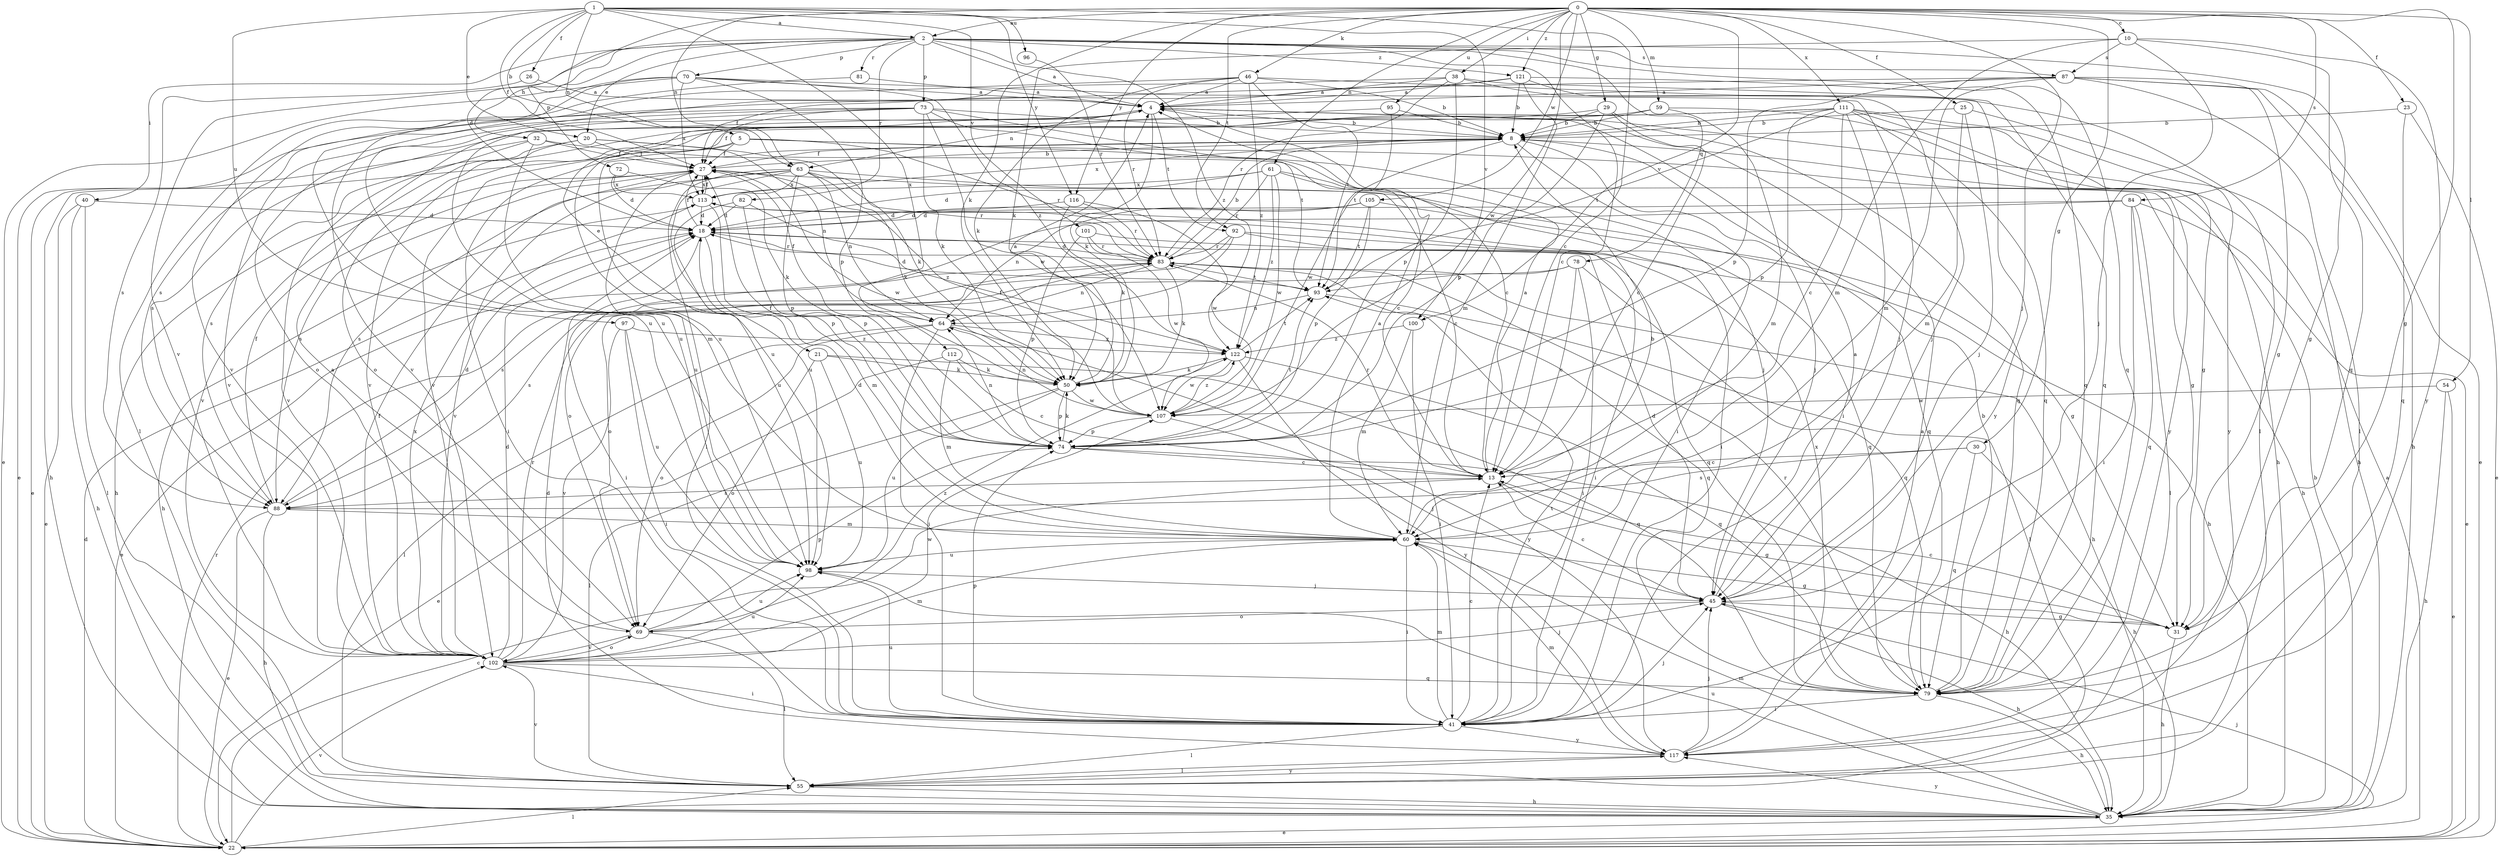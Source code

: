 strict digraph  {
0;
1;
2;
4;
5;
8;
10;
13;
18;
20;
21;
22;
23;
25;
26;
27;
29;
30;
31;
32;
35;
38;
40;
41;
45;
46;
50;
54;
55;
59;
60;
61;
63;
64;
69;
70;
72;
73;
74;
78;
79;
81;
82;
83;
84;
87;
88;
92;
93;
95;
96;
97;
98;
100;
101;
102;
105;
107;
111;
112;
113;
116;
117;
121;
122;
0 -> 2  [label=a];
0 -> 10  [label=c];
0 -> 18  [label=d];
0 -> 23  [label=f];
0 -> 25  [label=f];
0 -> 29  [label=g];
0 -> 30  [label=g];
0 -> 31  [label=g];
0 -> 38  [label=i];
0 -> 45  [label=j];
0 -> 46  [label=k];
0 -> 50  [label=k];
0 -> 54  [label=l];
0 -> 59  [label=m];
0 -> 61  [label=n];
0 -> 63  [label=n];
0 -> 84  [label=s];
0 -> 92  [label=t];
0 -> 95  [label=u];
0 -> 100  [label=v];
0 -> 105  [label=w];
0 -> 107  [label=w];
0 -> 111  [label=x];
0 -> 116  [label=y];
0 -> 121  [label=z];
1 -> 2  [label=a];
1 -> 5  [label=b];
1 -> 13  [label=c];
1 -> 20  [label=e];
1 -> 26  [label=f];
1 -> 27  [label=f];
1 -> 63  [label=n];
1 -> 96  [label=u];
1 -> 97  [label=u];
1 -> 100  [label=v];
1 -> 101  [label=v];
1 -> 112  [label=x];
1 -> 116  [label=y];
2 -> 4  [label=a];
2 -> 13  [label=c];
2 -> 20  [label=e];
2 -> 31  [label=g];
2 -> 32  [label=h];
2 -> 40  [label=i];
2 -> 70  [label=p];
2 -> 72  [label=p];
2 -> 73  [label=p];
2 -> 78  [label=q];
2 -> 79  [label=q];
2 -> 81  [label=r];
2 -> 82  [label=r];
2 -> 87  [label=s];
2 -> 102  [label=v];
2 -> 121  [label=z];
2 -> 122  [label=z];
4 -> 8  [label=b];
4 -> 21  [label=e];
4 -> 50  [label=k];
4 -> 63  [label=n];
4 -> 69  [label=o];
4 -> 92  [label=t];
5 -> 27  [label=f];
5 -> 31  [label=g];
5 -> 35  [label=h];
5 -> 41  [label=i];
5 -> 45  [label=j];
5 -> 83  [label=r];
8 -> 27  [label=f];
8 -> 41  [label=i];
8 -> 45  [label=j];
8 -> 98  [label=u];
8 -> 107  [label=w];
8 -> 113  [label=x];
10 -> 45  [label=j];
10 -> 50  [label=k];
10 -> 60  [label=m];
10 -> 79  [label=q];
10 -> 87  [label=s];
10 -> 117  [label=y];
13 -> 4  [label=a];
13 -> 31  [label=g];
13 -> 83  [label=r];
13 -> 88  [label=s];
18 -> 27  [label=f];
18 -> 41  [label=i];
18 -> 60  [label=m];
18 -> 83  [label=r];
20 -> 13  [label=c];
20 -> 27  [label=f];
20 -> 64  [label=n];
20 -> 88  [label=s];
20 -> 102  [label=v];
21 -> 50  [label=k];
21 -> 69  [label=o];
21 -> 79  [label=q];
21 -> 98  [label=u];
22 -> 4  [label=a];
22 -> 13  [label=c];
22 -> 18  [label=d];
22 -> 45  [label=j];
22 -> 55  [label=l];
22 -> 83  [label=r];
22 -> 102  [label=v];
23 -> 8  [label=b];
23 -> 22  [label=e];
23 -> 79  [label=q];
25 -> 8  [label=b];
25 -> 45  [label=j];
25 -> 60  [label=m];
25 -> 117  [label=y];
26 -> 4  [label=a];
26 -> 88  [label=s];
27 -> 8  [label=b];
27 -> 35  [label=h];
27 -> 79  [label=q];
27 -> 88  [label=s];
27 -> 98  [label=u];
27 -> 107  [label=w];
27 -> 113  [label=x];
29 -> 8  [label=b];
29 -> 13  [label=c];
29 -> 74  [label=p];
29 -> 79  [label=q];
29 -> 102  [label=v];
30 -> 13  [label=c];
30 -> 35  [label=h];
30 -> 79  [label=q];
30 -> 88  [label=s];
31 -> 13  [label=c];
31 -> 35  [label=h];
32 -> 22  [label=e];
32 -> 27  [label=f];
32 -> 50  [label=k];
32 -> 60  [label=m];
32 -> 102  [label=v];
35 -> 8  [label=b];
35 -> 22  [label=e];
35 -> 60  [label=m];
35 -> 98  [label=u];
35 -> 117  [label=y];
38 -> 4  [label=a];
38 -> 74  [label=p];
38 -> 79  [label=q];
38 -> 83  [label=r];
38 -> 98  [label=u];
38 -> 117  [label=y];
40 -> 18  [label=d];
40 -> 22  [label=e];
40 -> 35  [label=h];
40 -> 55  [label=l];
41 -> 13  [label=c];
41 -> 45  [label=j];
41 -> 55  [label=l];
41 -> 60  [label=m];
41 -> 74  [label=p];
41 -> 93  [label=t];
41 -> 98  [label=u];
41 -> 117  [label=y];
45 -> 4  [label=a];
45 -> 13  [label=c];
45 -> 18  [label=d];
45 -> 31  [label=g];
45 -> 35  [label=h];
45 -> 69  [label=o];
46 -> 4  [label=a];
46 -> 8  [label=b];
46 -> 50  [label=k];
46 -> 55  [label=l];
46 -> 83  [label=r];
46 -> 93  [label=t];
46 -> 102  [label=v];
46 -> 122  [label=z];
50 -> 4  [label=a];
50 -> 55  [label=l];
50 -> 74  [label=p];
50 -> 98  [label=u];
50 -> 107  [label=w];
54 -> 22  [label=e];
54 -> 35  [label=h];
54 -> 107  [label=w];
55 -> 35  [label=h];
55 -> 102  [label=v];
55 -> 117  [label=y];
59 -> 8  [label=b];
59 -> 35  [label=h];
59 -> 60  [label=m];
59 -> 98  [label=u];
60 -> 4  [label=a];
60 -> 8  [label=b];
60 -> 18  [label=d];
60 -> 31  [label=g];
60 -> 41  [label=i];
60 -> 98  [label=u];
61 -> 18  [label=d];
61 -> 35  [label=h];
61 -> 41  [label=i];
61 -> 83  [label=r];
61 -> 107  [label=w];
61 -> 113  [label=x];
61 -> 122  [label=z];
63 -> 13  [label=c];
63 -> 41  [label=i];
63 -> 50  [label=k];
63 -> 64  [label=n];
63 -> 74  [label=p];
63 -> 83  [label=r];
63 -> 88  [label=s];
63 -> 98  [label=u];
63 -> 102  [label=v];
63 -> 113  [label=x];
64 -> 27  [label=f];
64 -> 41  [label=i];
64 -> 55  [label=l];
64 -> 69  [label=o];
64 -> 117  [label=y];
64 -> 122  [label=z];
69 -> 4  [label=a];
69 -> 55  [label=l];
69 -> 74  [label=p];
69 -> 98  [label=u];
69 -> 102  [label=v];
69 -> 122  [label=z];
70 -> 4  [label=a];
70 -> 22  [label=e];
70 -> 45  [label=j];
70 -> 55  [label=l];
70 -> 74  [label=p];
70 -> 98  [label=u];
70 -> 113  [label=x];
70 -> 122  [label=z];
72 -> 18  [label=d];
72 -> 50  [label=k];
72 -> 113  [label=x];
73 -> 8  [label=b];
73 -> 13  [label=c];
73 -> 22  [label=e];
73 -> 27  [label=f];
73 -> 50  [label=k];
73 -> 93  [label=t];
73 -> 98  [label=u];
73 -> 102  [label=v];
73 -> 107  [label=w];
74 -> 13  [label=c];
74 -> 27  [label=f];
74 -> 35  [label=h];
74 -> 50  [label=k];
74 -> 64  [label=n];
74 -> 93  [label=t];
78 -> 13  [label=c];
78 -> 41  [label=i];
78 -> 79  [label=q];
78 -> 88  [label=s];
78 -> 93  [label=t];
79 -> 8  [label=b];
79 -> 35  [label=h];
79 -> 41  [label=i];
79 -> 83  [label=r];
79 -> 113  [label=x];
81 -> 4  [label=a];
81 -> 102  [label=v];
82 -> 18  [label=d];
82 -> 74  [label=p];
82 -> 98  [label=u];
82 -> 122  [label=z];
83 -> 8  [label=b];
83 -> 18  [label=d];
83 -> 22  [label=e];
83 -> 35  [label=h];
83 -> 50  [label=k];
83 -> 64  [label=n];
83 -> 79  [label=q];
83 -> 93  [label=t];
84 -> 18  [label=d];
84 -> 22  [label=e];
84 -> 41  [label=i];
84 -> 55  [label=l];
84 -> 69  [label=o];
84 -> 79  [label=q];
87 -> 4  [label=a];
87 -> 22  [label=e];
87 -> 31  [label=g];
87 -> 35  [label=h];
87 -> 55  [label=l];
87 -> 60  [label=m];
87 -> 74  [label=p];
87 -> 88  [label=s];
88 -> 18  [label=d];
88 -> 22  [label=e];
88 -> 27  [label=f];
88 -> 35  [label=h];
88 -> 60  [label=m];
92 -> 35  [label=h];
92 -> 41  [label=i];
92 -> 69  [label=o];
92 -> 83  [label=r];
92 -> 88  [label=s];
93 -> 18  [label=d];
93 -> 55  [label=l];
93 -> 64  [label=n];
95 -> 8  [label=b];
95 -> 88  [label=s];
95 -> 93  [label=t];
96 -> 83  [label=r];
97 -> 41  [label=i];
97 -> 98  [label=u];
97 -> 102  [label=v];
97 -> 122  [label=z];
98 -> 45  [label=j];
100 -> 41  [label=i];
100 -> 60  [label=m];
100 -> 122  [label=z];
101 -> 74  [label=p];
101 -> 79  [label=q];
101 -> 83  [label=r];
101 -> 107  [label=w];
102 -> 18  [label=d];
102 -> 27  [label=f];
102 -> 41  [label=i];
102 -> 45  [label=j];
102 -> 60  [label=m];
102 -> 69  [label=o];
102 -> 79  [label=q];
102 -> 83  [label=r];
102 -> 98  [label=u];
102 -> 107  [label=w];
102 -> 113  [label=x];
105 -> 18  [label=d];
105 -> 31  [label=g];
105 -> 64  [label=n];
105 -> 74  [label=p];
105 -> 93  [label=t];
107 -> 27  [label=f];
107 -> 45  [label=j];
107 -> 64  [label=n];
107 -> 74  [label=p];
107 -> 122  [label=z];
111 -> 8  [label=b];
111 -> 13  [label=c];
111 -> 31  [label=g];
111 -> 35  [label=h];
111 -> 41  [label=i];
111 -> 69  [label=o];
111 -> 74  [label=p];
111 -> 79  [label=q];
111 -> 93  [label=t];
111 -> 102  [label=v];
111 -> 117  [label=y];
112 -> 13  [label=c];
112 -> 22  [label=e];
112 -> 50  [label=k];
112 -> 60  [label=m];
113 -> 18  [label=d];
113 -> 27  [label=f];
113 -> 35  [label=h];
113 -> 74  [label=p];
113 -> 79  [label=q];
116 -> 18  [label=d];
116 -> 50  [label=k];
116 -> 83  [label=r];
116 -> 107  [label=w];
117 -> 4  [label=a];
117 -> 18  [label=d];
117 -> 45  [label=j];
117 -> 55  [label=l];
117 -> 60  [label=m];
121 -> 4  [label=a];
121 -> 8  [label=b];
121 -> 27  [label=f];
121 -> 45  [label=j];
121 -> 60  [label=m];
121 -> 79  [label=q];
122 -> 50  [label=k];
122 -> 79  [label=q];
122 -> 93  [label=t];
122 -> 107  [label=w];
122 -> 117  [label=y];
}
